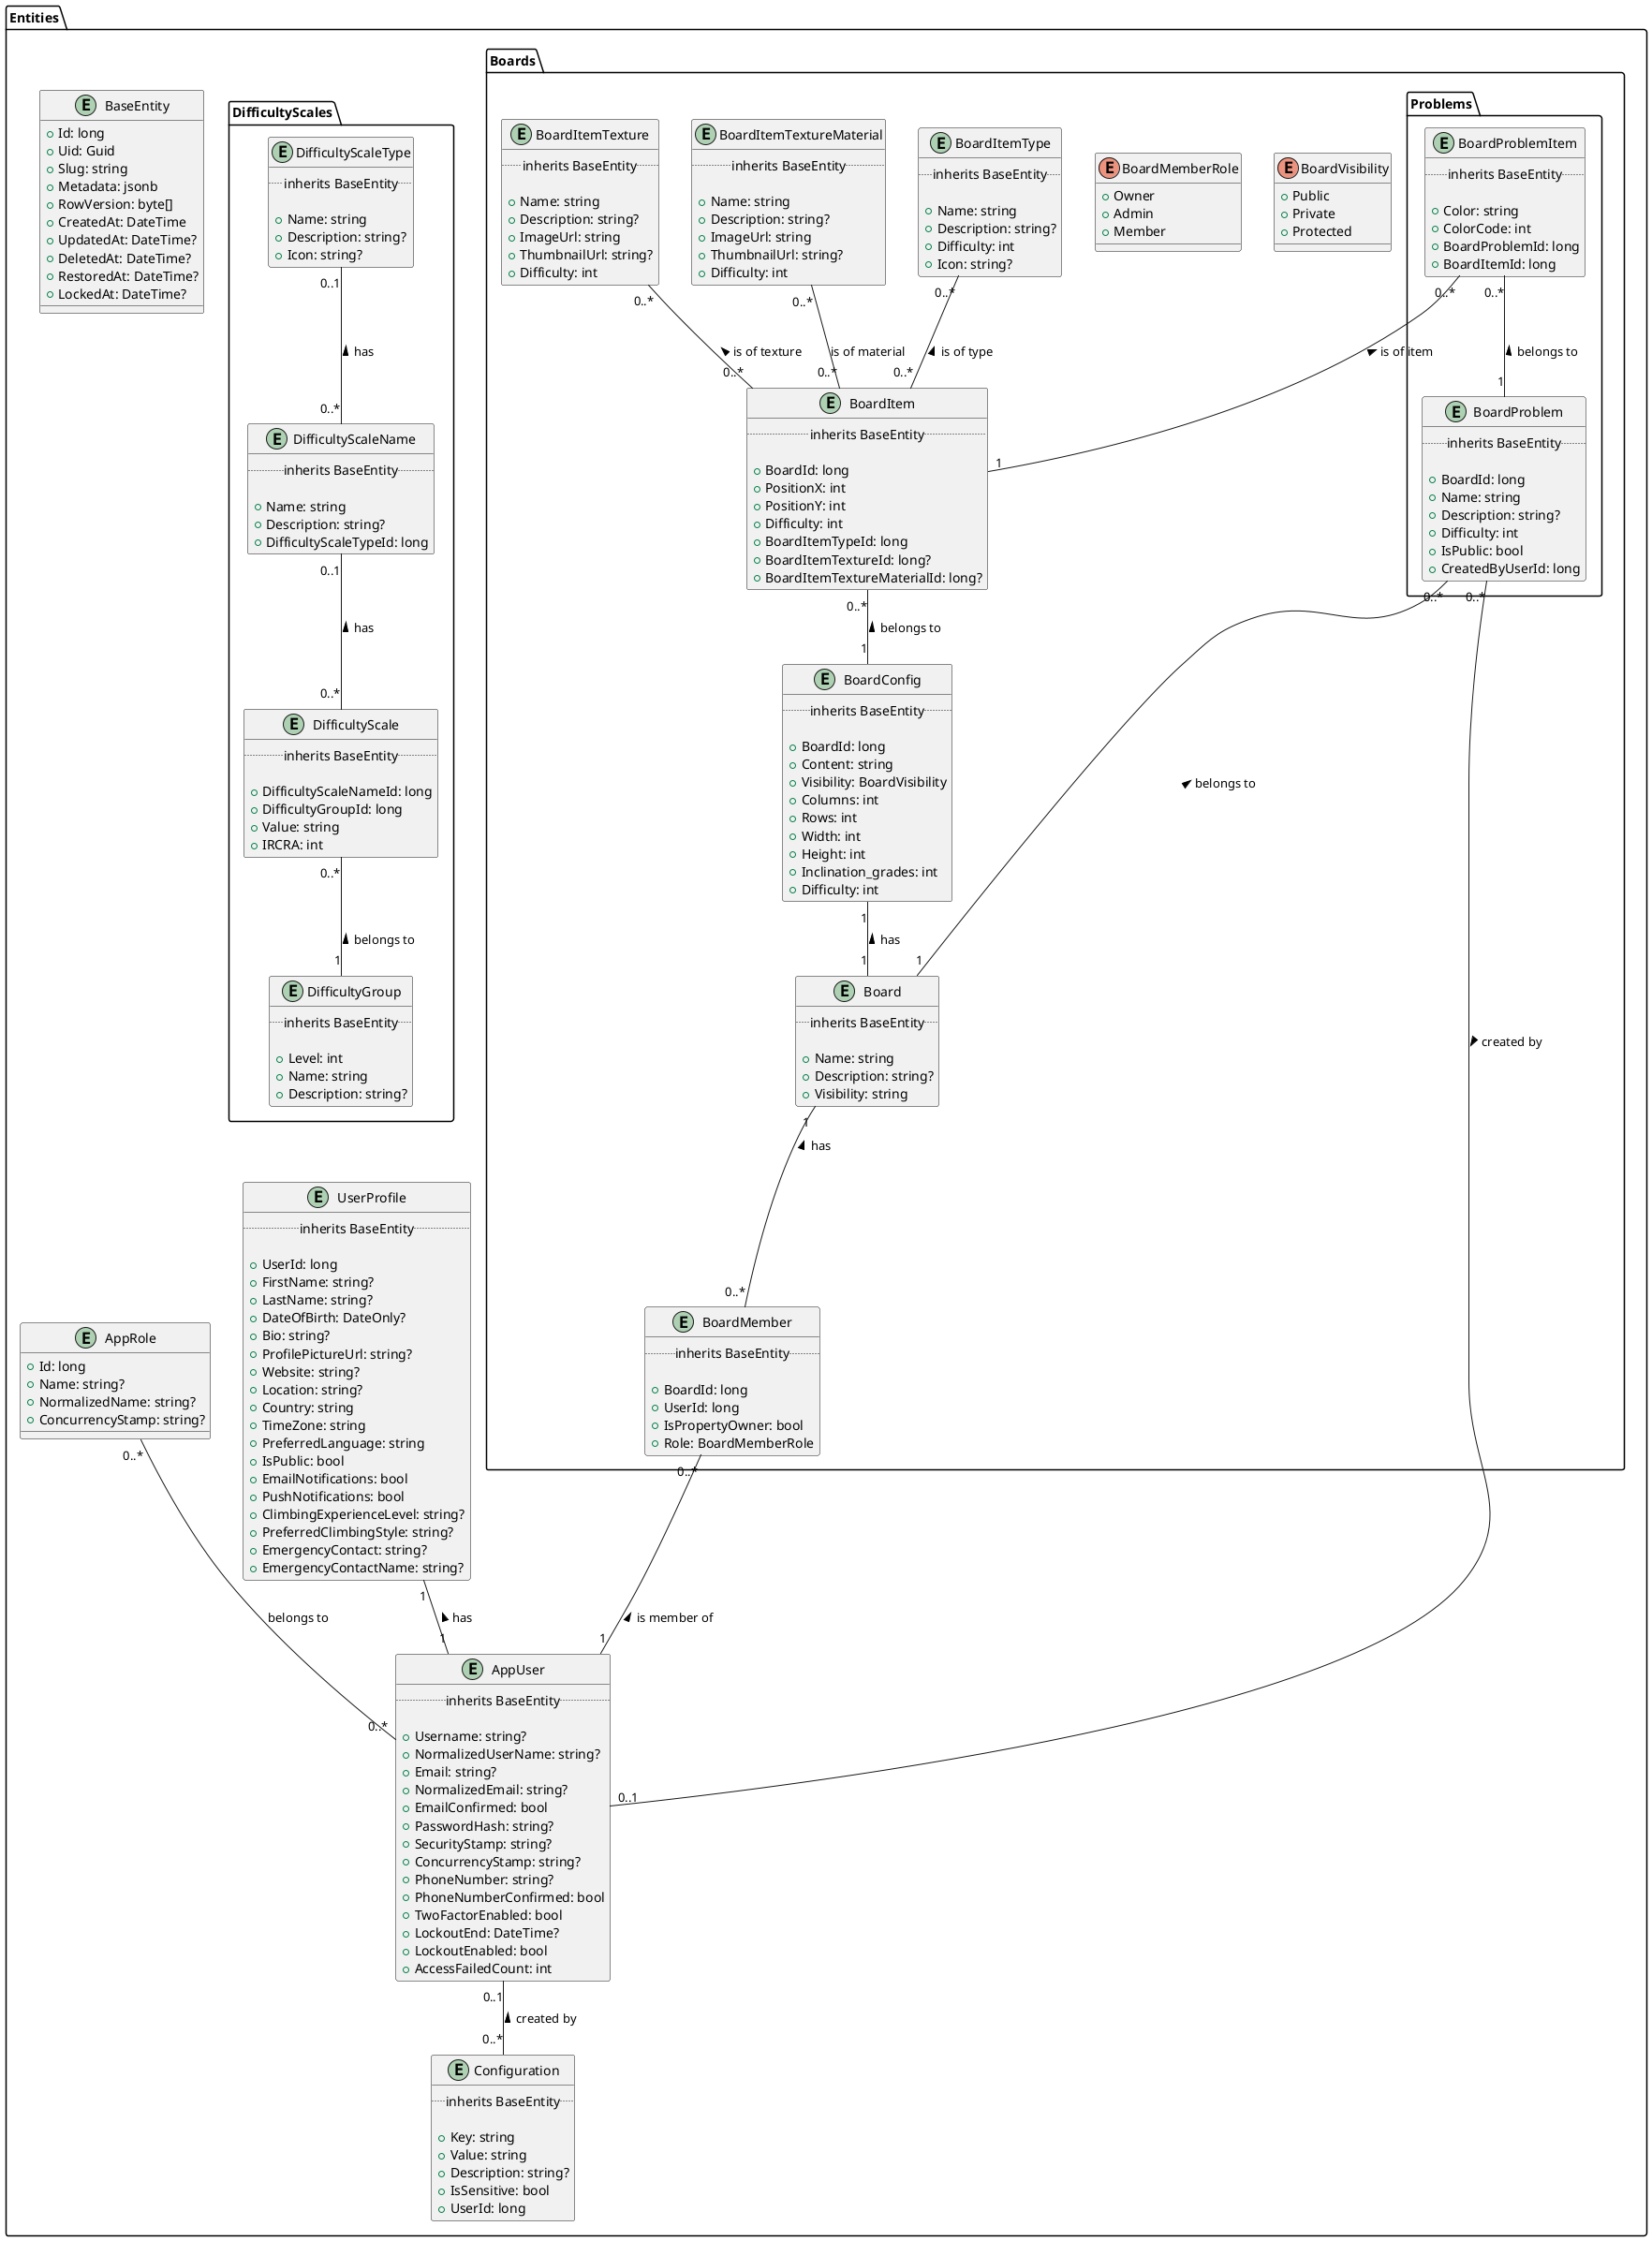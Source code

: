 @startuml ClimbEdge.Docs.Diagrams.EntityRelation

package "Entities" {

    entity "BaseEntity" as BaseEntity {
        +Id: long
        +Uid: Guid
        +Slug: string
        +Metadata: jsonb
        +RowVersion: byte[]
        +CreatedAt: DateTime
        +UpdatedAt: DateTime?
        +DeletedAt: DateTime?
        +RestoredAt: DateTime?
        +LockedAt: DateTime?
    }

    entity "Configuration" as Configuration {
        ..inherits BaseEntity..

        +Key: string
        +Value: string
        +Description: string?
        +IsSensitive: bool
        +UserId: long
    }

    entity "UserProfile" as UserProfile {
        ..inherits BaseEntity..

        +UserId: long
        +FirstName: string?
        +LastName: string?
        +DateOfBirth: DateOnly?
        +Bio: string?
        +ProfilePictureUrl: string?
        +Website: string?
        +Location: string?
        +Country: string
        +TimeZone: string
        +PreferredLanguage: string
        +IsPublic: bool
        +EmailNotifications: bool
        +PushNotifications: bool
        +ClimbingExperienceLevel: string?
        +PreferredClimbingStyle: string?
        +EmergencyContact: string?
        +EmergencyContactName: string?
    }

    entity "AppUser" as AppUser {
        ..inherits BaseEntity..

        +Username: string?
        +NormalizedUserName: string?
        +Email: string?
        +NormalizedEmail: string?
        +EmailConfirmed: bool
        +PasswordHash: string?
        +SecurityStamp: string?
        +ConcurrencyStamp: string?
        +PhoneNumber: string?
        +PhoneNumberConfirmed: bool
        +TwoFactorEnabled: bool
        +LockoutEnd: DateTime?
        +LockoutEnabled: bool
        +AccessFailedCount: int
    }

    entity "AppRole" as AppRole {
        +Id: long
        +Name: string?
        +NormalizedName: string?
        +ConcurrencyStamp: string?
    }
}

package "Entities.Boards" {
    enum "BoardVisibility" as BoardVisibility {
        +Public
        +Private
        +Protected
    }

    enum "BoardMemberRole" as BoardMemberRole {
        +Owner
        +Admin
        +Member
    }

    entity "Board" as Board {
        ..inherits BaseEntity..

        +Name: string
        +Description: string?
        +Visibility: string
    }

    entity "BoardMember" as BoardMember {
        ..inherits BaseEntity..

        +BoardId: long
        +UserId: long
        +IsPropertyOwner: bool
        +Role: BoardMemberRole
    }

    entity "BoardConfig" as BoardConfig {
        ..inherits BaseEntity..

        +BoardId: long
        +Content: string
        +Visibility: BoardVisibility
        +Columns: int
        +Rows: int
        +Width: int
        +Height: int
        +Inclination_grades: int
        +Difficulty: int
    }
    entity "BoardItemType" as BoardItemType {
        ..inherits BaseEntity..

        +Name: string
        +Description: string?
        +Difficulty: int
        +Icon: string?
    }

    entity "BoardItemTextureMaterial" as BoardItemTextureMaterial {
        ..inherits BaseEntity..

        +Name: string
        +Description: string?
        +ImageUrl: string
        +ThumbnailUrl: string?
        +Difficulty: int
    }

    entity "BoardItemTexture" as BoardItemTexture {
        ..inherits BaseEntity..

        +Name: string
        +Description: string?
        +ImageUrl: string
        +ThumbnailUrl: string?
        +Difficulty: int
    }

    entity "BoardItem" as BoardItem {
        ..inherits BaseEntity..

        +BoardId: long
        +PositionX: int
        +PositionY: int
        +Difficulty: int
        +BoardItemTypeId: long
        +BoardItemTextureId: long?
        +BoardItemTextureMaterialId: long?
    }
}

package "Entities.DifficultyScales" {
    entity "DifficultyScaleType" as DifficultyScaleType {
        ..inherits BaseEntity..

        +Name: string
        +Description: string?
        +Icon: string?
    }
    entity "DifficultyScaleName" as DifficultyScaleName {
        ..inherits BaseEntity..
        
        +Name: string
        +Description: string?
        +DifficultyScaleTypeId: long
    }

    entity "DifficultyScale" as DifficultyScale {
        ..inherits BaseEntity..

        +DifficultyScaleNameId: long
        +DifficultyGroupId: long
        +Value: string
        +IRCRA: int
    }

    entity "DifficultyGroup" as DifficultyGroup {
        ..inherits BaseEntity..

        +Level: int
        +Name: string
        +Description: string?
    }
}

package "Entities.Boards.Problems" {
    entity "BoardProblem" as BoardProblem {
        ..inherits BaseEntity..

        +BoardId: long
        +Name: string
        +Description: string?
        +Difficulty: int
        +IsPublic: bool
        +CreatedByUserId: long
    }

    entity "BoardProblemItem" as BoardProblemItem {
        ..inherits BaseEntity..

        +Color: string
        +ColorCode: int
        +BoardProblemId: long
        +BoardItemId: long
    }
}

UserProfile "1" -- "1" AppUser : has <
AppRole "0..*" -- "0..*" AppUser : belongs to
Board "1" -- "0..*" BoardMember : has <
BoardMember "0..*" -- "1" AppUser : is member of <
BoardConfig "1" -- "1" Board : has <
BoardItemType "0..*" -- "0..*" BoardItem : is of type <
BoardItemTextureMaterial "0..*" -- "0..*" BoardItem : is of material
BoardItemTexture "0..*" -- "0..*" BoardItem : is of texture <
BoardItem "0..*" -- "1" BoardConfig : belongs to <
DifficultyScaleType "0..1" -- "0..*" DifficultyScaleName : has <
DifficultyScaleName "0..1" -- "0..*" DifficultyScale : has <
DifficultyScale "0..*" -- "1" DifficultyGroup : belongs to <
BoardProblem "0..*" -- "1" Board : belongs to <
BoardProblemItem "0..*" -- "1" BoardProblem : belongs to <
BoardProblemItem "0..*" -- "1" BoardItem : is of item <
AppUser "0..1" -- "0..*" BoardProblem : created by <
AppUser "0..1" -- "0..*" Configuration : created by <
@enduml
' This file is auto-generated by PlantUML.